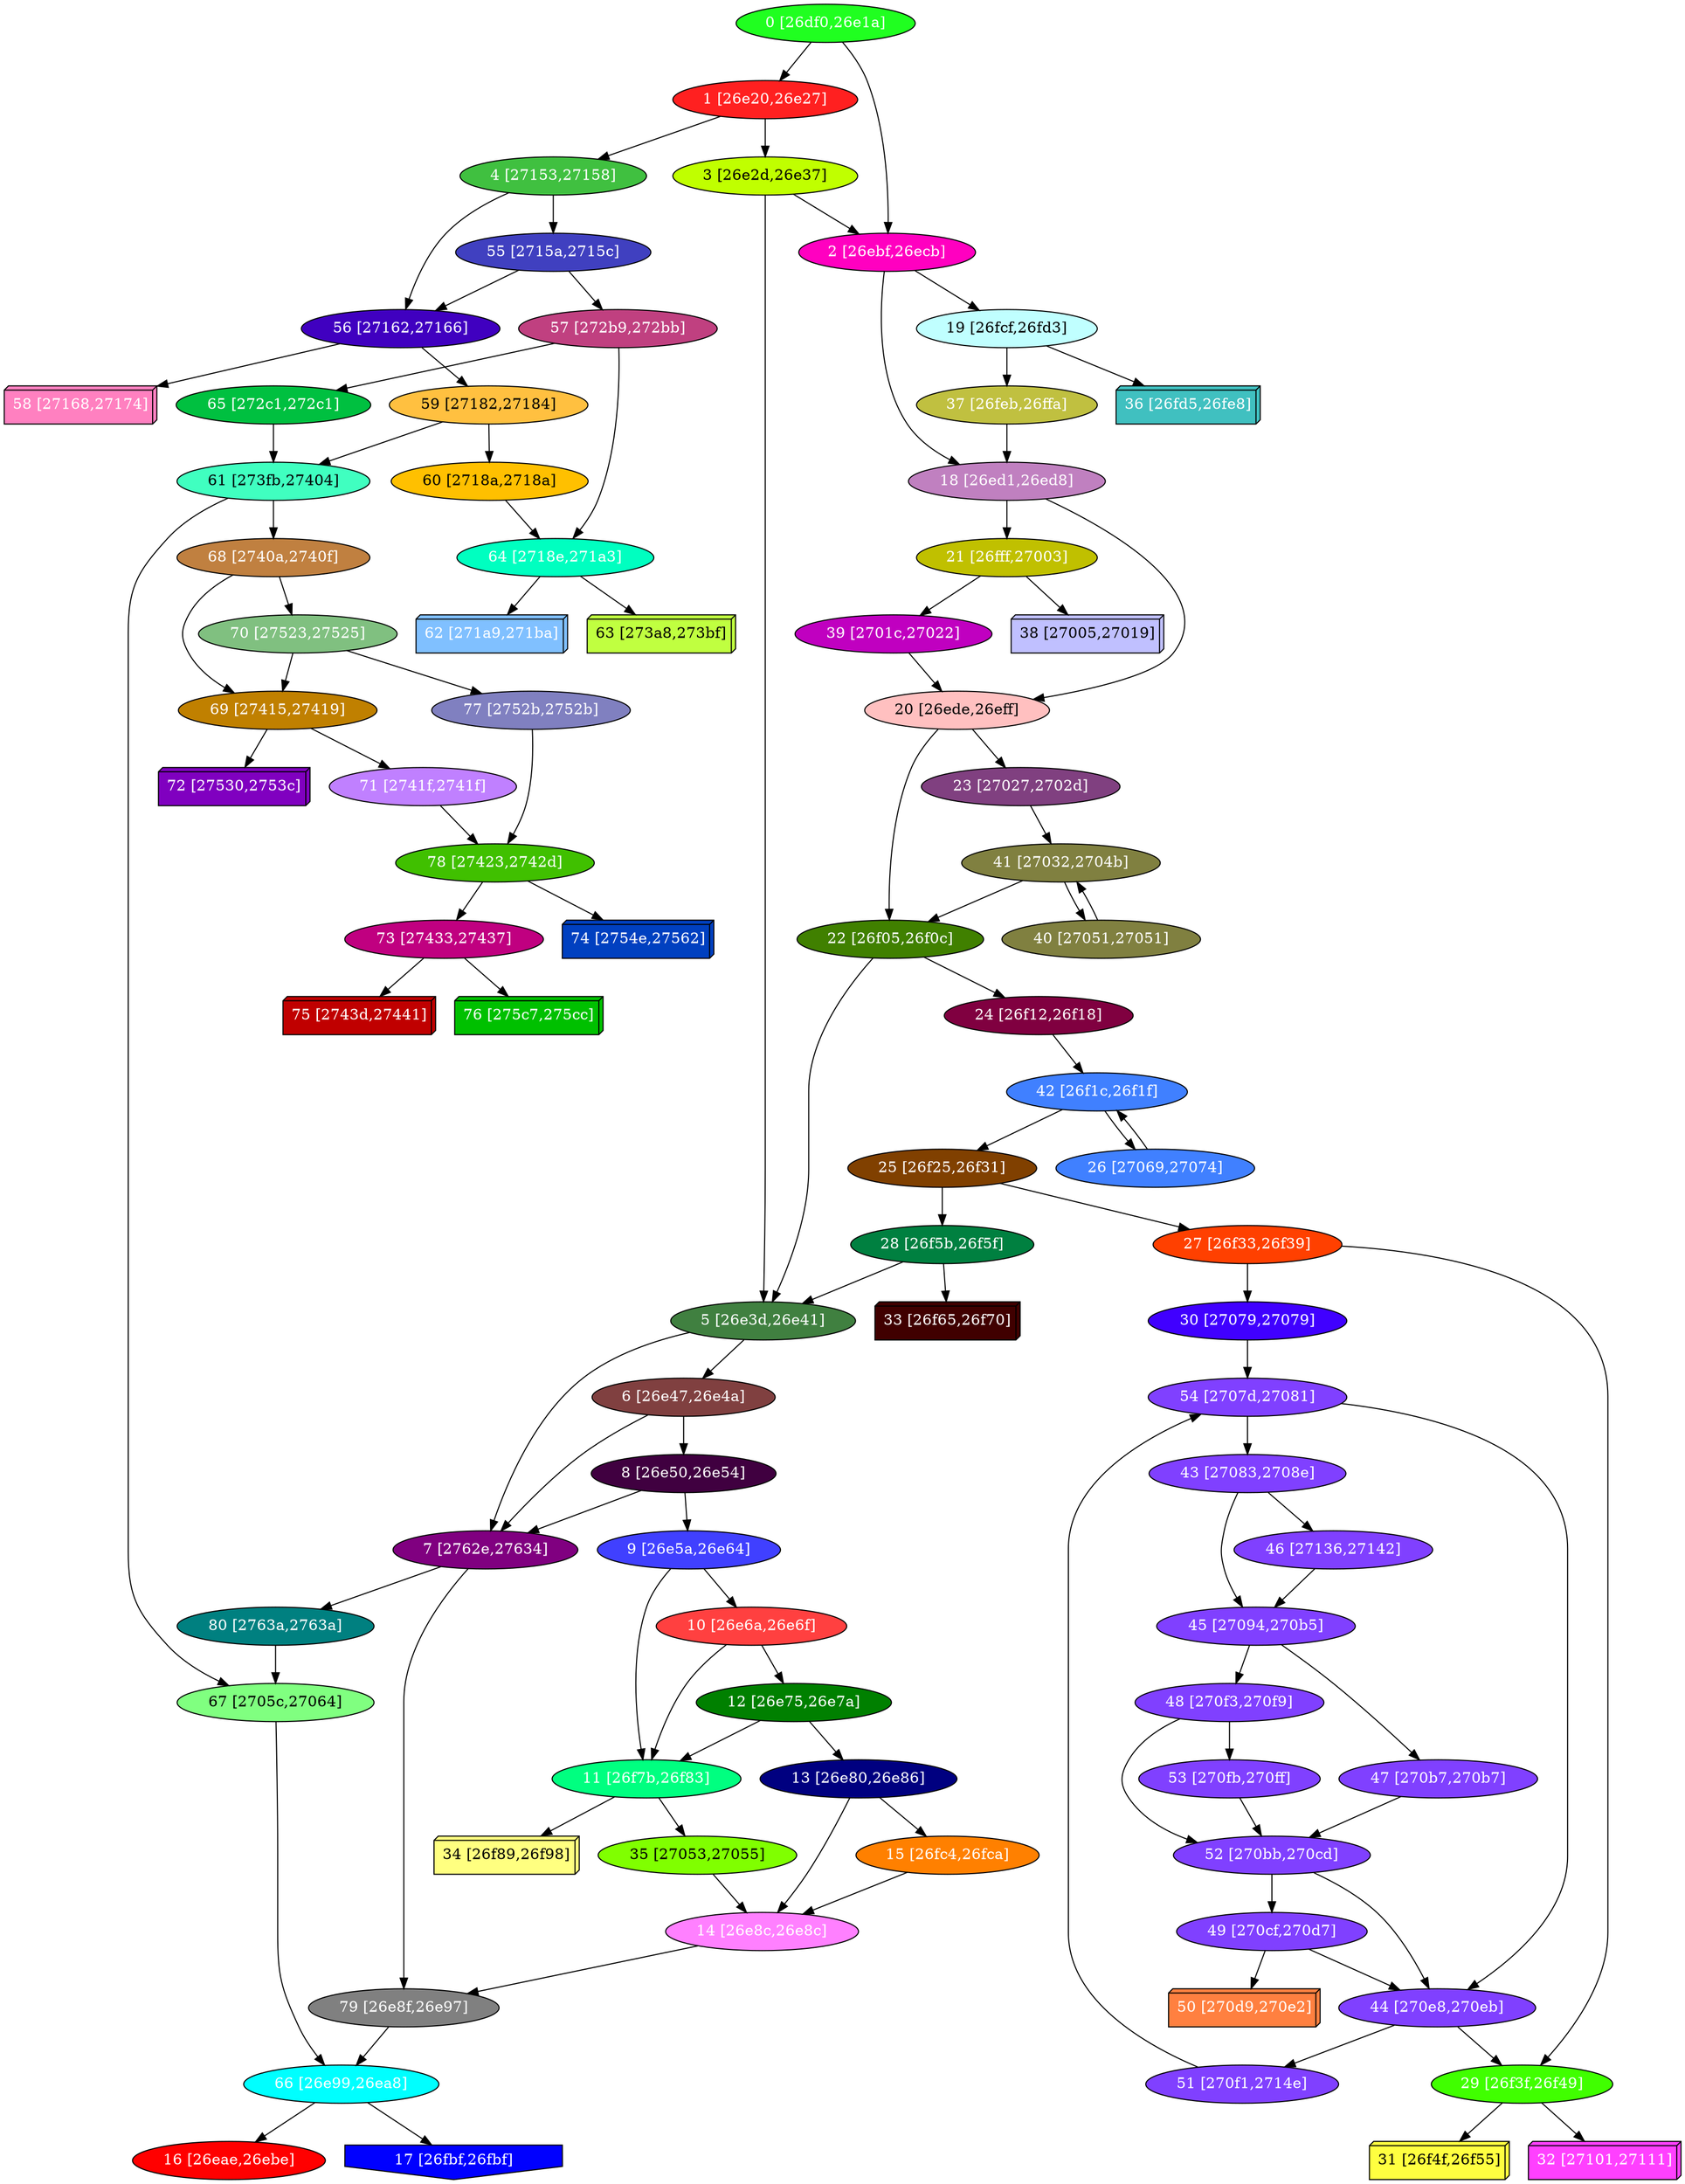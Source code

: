 diGraph libnss3{
	libnss3_0  [style=filled fillcolor="#20FF20" fontcolor="#ffffff" shape=oval label="0 [26df0,26e1a]"]
	libnss3_1  [style=filled fillcolor="#FF2020" fontcolor="#ffffff" shape=oval label="1 [26e20,26e27]"]
	libnss3_2  [style=filled fillcolor="#FF00C0" fontcolor="#ffffff" shape=oval label="2 [26ebf,26ecb]"]
	libnss3_3  [style=filled fillcolor="#C0FF00" fontcolor="#000000" shape=oval label="3 [26e2d,26e37]"]
	libnss3_4  [style=filled fillcolor="#40C040" fontcolor="#ffffff" shape=oval label="4 [27153,27158]"]
	libnss3_5  [style=filled fillcolor="#408040" fontcolor="#ffffff" shape=oval label="5 [26e3d,26e41]"]
	libnss3_6  [style=filled fillcolor="#804040" fontcolor="#ffffff" shape=oval label="6 [26e47,26e4a]"]
	libnss3_7  [style=filled fillcolor="#800080" fontcolor="#ffffff" shape=oval label="7 [2762e,27634]"]
	libnss3_8  [style=filled fillcolor="#400040" fontcolor="#ffffff" shape=oval label="8 [26e50,26e54]"]
	libnss3_9  [style=filled fillcolor="#4040FF" fontcolor="#ffffff" shape=oval label="9 [26e5a,26e64]"]
	libnss3_a  [style=filled fillcolor="#FF4040" fontcolor="#ffffff" shape=oval label="10 [26e6a,26e6f]"]
	libnss3_b  [style=filled fillcolor="#00FF80" fontcolor="#ffffff" shape=oval label="11 [26f7b,26f83]"]
	libnss3_c  [style=filled fillcolor="#008000" fontcolor="#ffffff" shape=oval label="12 [26e75,26e7a]"]
	libnss3_d  [style=filled fillcolor="#000080" fontcolor="#ffffff" shape=oval label="13 [26e80,26e86]"]
	libnss3_e  [style=filled fillcolor="#FF80FF" fontcolor="#ffffff" shape=oval label="14 [26e8c,26e8c]"]
	libnss3_f  [style=filled fillcolor="#FF8000" fontcolor="#ffffff" shape=oval label="15 [26fc4,26fca]"]
	libnss3_10  [style=filled fillcolor="#FF0000" fontcolor="#ffffff" shape=oval label="16 [26eae,26ebe]"]
	libnss3_11  [style=filled fillcolor="#0000FF" fontcolor="#ffffff" shape=invhouse label="17 [26fbf,26fbf]"]
	libnss3_12  [style=filled fillcolor="#C080C0" fontcolor="#ffffff" shape=oval label="18 [26ed1,26ed8]"]
	libnss3_13  [style=filled fillcolor="#C0FFFF" fontcolor="#000000" shape=oval label="19 [26fcf,26fd3]"]
	libnss3_14  [style=filled fillcolor="#FFC0C0" fontcolor="#000000" shape=oval label="20 [26ede,26eff]"]
	libnss3_15  [style=filled fillcolor="#C0C000" fontcolor="#ffffff" shape=oval label="21 [26fff,27003]"]
	libnss3_16  [style=filled fillcolor="#408000" fontcolor="#ffffff" shape=oval label="22 [26f05,26f0c]"]
	libnss3_17  [style=filled fillcolor="#804080" fontcolor="#ffffff" shape=oval label="23 [27027,2702d]"]
	libnss3_18  [style=filled fillcolor="#800040" fontcolor="#ffffff" shape=oval label="24 [26f12,26f18]"]
	libnss3_19  [style=filled fillcolor="#804000" fontcolor="#ffffff" shape=oval label="25 [26f25,26f31]"]
	libnss3_1a  [style=filled fillcolor="#4080FF" fontcolor="#ffffff" shape=oval label="26 [27069,27074]"]
	libnss3_1b  [style=filled fillcolor="#FF4000" fontcolor="#ffffff" shape=oval label="27 [26f33,26f39]"]
	libnss3_1c  [style=filled fillcolor="#008040" fontcolor="#ffffff" shape=oval label="28 [26f5b,26f5f]"]
	libnss3_1d  [style=filled fillcolor="#40FF00" fontcolor="#ffffff" shape=oval label="29 [26f3f,26f49]"]
	libnss3_1e  [style=filled fillcolor="#4000FF" fontcolor="#ffffff" shape=oval label="30 [27079,27079]"]
	libnss3_1f  [style=filled fillcolor="#FFFF40" fontcolor="#000000" shape=box3d label="31 [26f4f,26f55]"]
	libnss3_20  [style=filled fillcolor="#FF40FF" fontcolor="#ffffff" shape=box3d label="32 [27101,27111]"]
	libnss3_21  [style=filled fillcolor="#400000" fontcolor="#ffffff" shape=box3d label="33 [26f65,26f70]"]
	libnss3_22  [style=filled fillcolor="#FFFF80" fontcolor="#000000" shape=box3d label="34 [26f89,26f98]"]
	libnss3_23  [style=filled fillcolor="#80FF00" fontcolor="#000000" shape=oval label="35 [27053,27055]"]
	libnss3_24  [style=filled fillcolor="#40C0C0" fontcolor="#ffffff" shape=box3d label="36 [26fd5,26fe8]"]
	libnss3_25  [style=filled fillcolor="#C0C040" fontcolor="#ffffff" shape=oval label="37 [26feb,26ffa]"]
	libnss3_26  [style=filled fillcolor="#C0C0FF" fontcolor="#000000" shape=box3d label="38 [27005,27019]"]
	libnss3_27  [style=filled fillcolor="#C000C0" fontcolor="#ffffff" shape=oval label="39 [2701c,27022]"]
	libnss3_28  [style=filled fillcolor="#808040" fontcolor="#ffffff" shape=oval label="40 [27051,27051]"]
	libnss3_29  [style=filled fillcolor="#808040" fontcolor="#ffffff" shape=oval label="41 [27032,2704b]"]
	libnss3_2a  [style=filled fillcolor="#4080FF" fontcolor="#ffffff" shape=oval label="42 [26f1c,26f1f]"]
	libnss3_2b  [style=filled fillcolor="#8040FF" fontcolor="#ffffff" shape=oval label="43 [27083,2708e]"]
	libnss3_2c  [style=filled fillcolor="#8040FF" fontcolor="#ffffff" shape=oval label="44 [270e8,270eb]"]
	libnss3_2d  [style=filled fillcolor="#8040FF" fontcolor="#ffffff" shape=oval label="45 [27094,270b5]"]
	libnss3_2e  [style=filled fillcolor="#8040FF" fontcolor="#ffffff" shape=oval label="46 [27136,27142]"]
	libnss3_2f  [style=filled fillcolor="#8040FF" fontcolor="#ffffff" shape=oval label="47 [270b7,270b7]"]
	libnss3_30  [style=filled fillcolor="#8040FF" fontcolor="#ffffff" shape=oval label="48 [270f3,270f9]"]
	libnss3_31  [style=filled fillcolor="#8040FF" fontcolor="#ffffff" shape=oval label="49 [270cf,270d7]"]
	libnss3_32  [style=filled fillcolor="#FF8040" fontcolor="#ffffff" shape=box3d label="50 [270d9,270e2]"]
	libnss3_33  [style=filled fillcolor="#8040FF" fontcolor="#ffffff" shape=oval label="51 [270f1,2714e]"]
	libnss3_34  [style=filled fillcolor="#8040FF" fontcolor="#ffffff" shape=oval label="52 [270bb,270cd]"]
	libnss3_35  [style=filled fillcolor="#8040FF" fontcolor="#ffffff" shape=oval label="53 [270fb,270ff]"]
	libnss3_36  [style=filled fillcolor="#8040FF" fontcolor="#ffffff" shape=oval label="54 [2707d,27081]"]
	libnss3_37  [style=filled fillcolor="#4040C0" fontcolor="#ffffff" shape=oval label="55 [2715a,2715c]"]
	libnss3_38  [style=filled fillcolor="#4000C0" fontcolor="#ffffff" shape=oval label="56 [27162,27166]"]
	libnss3_39  [style=filled fillcolor="#C04080" fontcolor="#ffffff" shape=oval label="57 [272b9,272bb]"]
	libnss3_3a  [style=filled fillcolor="#FF80C0" fontcolor="#ffffff" shape=box3d label="58 [27168,27174]"]
	libnss3_3b  [style=filled fillcolor="#FFC040" fontcolor="#000000" shape=oval label="59 [27182,27184]"]
	libnss3_3c  [style=filled fillcolor="#FFC000" fontcolor="#000000" shape=oval label="60 [2718a,2718a]"]
	libnss3_3d  [style=filled fillcolor="#40FFC0" fontcolor="#000000" shape=oval label="61 [273fb,27404]"]
	libnss3_3e  [style=filled fillcolor="#80C0FF" fontcolor="#ffffff" shape=box3d label="62 [271a9,271ba]"]
	libnss3_3f  [style=filled fillcolor="#C0FF40" fontcolor="#000000" shape=box3d label="63 [273a8,273bf]"]
	libnss3_40  [style=filled fillcolor="#00FFC0" fontcolor="#ffffff" shape=oval label="64 [2718e,271a3]"]
	libnss3_41  [style=filled fillcolor="#00C040" fontcolor="#ffffff" shape=oval label="65 [272c1,272c1]"]
	libnss3_42  [style=filled fillcolor="#00FFFF" fontcolor="#ffffff" shape=oval label="66 [26e99,26ea8]"]
	libnss3_43  [style=filled fillcolor="#80FF80" fontcolor="#000000" shape=oval label="67 [2705c,27064]"]
	libnss3_44  [style=filled fillcolor="#C08040" fontcolor="#ffffff" shape=oval label="68 [2740a,2740f]"]
	libnss3_45  [style=filled fillcolor="#C08000" fontcolor="#ffffff" shape=oval label="69 [27415,27419]"]
	libnss3_46  [style=filled fillcolor="#80C080" fontcolor="#ffffff" shape=oval label="70 [27523,27525]"]
	libnss3_47  [style=filled fillcolor="#C080FF" fontcolor="#ffffff" shape=oval label="71 [2741f,2741f]"]
	libnss3_48  [style=filled fillcolor="#8000C0" fontcolor="#ffffff" shape=box3d label="72 [27530,2753c]"]
	libnss3_49  [style=filled fillcolor="#C00080" fontcolor="#ffffff" shape=oval label="73 [27433,27437]"]
	libnss3_4a  [style=filled fillcolor="#0040C0" fontcolor="#ffffff" shape=box3d label="74 [2754e,27562]"]
	libnss3_4b  [style=filled fillcolor="#C00000" fontcolor="#ffffff" shape=box3d label="75 [2743d,27441]"]
	libnss3_4c  [style=filled fillcolor="#00C000" fontcolor="#ffffff" shape=box3d label="76 [275c7,275cc]"]
	libnss3_4d  [style=filled fillcolor="#8080C0" fontcolor="#ffffff" shape=oval label="77 [2752b,2752b]"]
	libnss3_4e  [style=filled fillcolor="#40C000" fontcolor="#ffffff" shape=oval label="78 [27423,2742d]"]
	libnss3_4f  [style=filled fillcolor="#808080" fontcolor="#ffffff" shape=oval label="79 [26e8f,26e97]"]
	libnss3_50  [style=filled fillcolor="#008080" fontcolor="#ffffff" shape=oval label="80 [2763a,2763a]"]

	libnss3_0 -> libnss3_1
	libnss3_0 -> libnss3_2
	libnss3_1 -> libnss3_3
	libnss3_1 -> libnss3_4
	libnss3_2 -> libnss3_12
	libnss3_2 -> libnss3_13
	libnss3_3 -> libnss3_2
	libnss3_3 -> libnss3_5
	libnss3_4 -> libnss3_37
	libnss3_4 -> libnss3_38
	libnss3_5 -> libnss3_6
	libnss3_5 -> libnss3_7
	libnss3_6 -> libnss3_7
	libnss3_6 -> libnss3_8
	libnss3_7 -> libnss3_4f
	libnss3_7 -> libnss3_50
	libnss3_8 -> libnss3_7
	libnss3_8 -> libnss3_9
	libnss3_9 -> libnss3_a
	libnss3_9 -> libnss3_b
	libnss3_a -> libnss3_b
	libnss3_a -> libnss3_c
	libnss3_b -> libnss3_22
	libnss3_b -> libnss3_23
	libnss3_c -> libnss3_b
	libnss3_c -> libnss3_d
	libnss3_d -> libnss3_e
	libnss3_d -> libnss3_f
	libnss3_e -> libnss3_4f
	libnss3_f -> libnss3_e
	libnss3_12 -> libnss3_14
	libnss3_12 -> libnss3_15
	libnss3_13 -> libnss3_24
	libnss3_13 -> libnss3_25
	libnss3_14 -> libnss3_16
	libnss3_14 -> libnss3_17
	libnss3_15 -> libnss3_26
	libnss3_15 -> libnss3_27
	libnss3_16 -> libnss3_5
	libnss3_16 -> libnss3_18
	libnss3_17 -> libnss3_29
	libnss3_18 -> libnss3_2a
	libnss3_19 -> libnss3_1b
	libnss3_19 -> libnss3_1c
	libnss3_1a -> libnss3_2a
	libnss3_1b -> libnss3_1d
	libnss3_1b -> libnss3_1e
	libnss3_1c -> libnss3_5
	libnss3_1c -> libnss3_21
	libnss3_1d -> libnss3_1f
	libnss3_1d -> libnss3_20
	libnss3_1e -> libnss3_36
	libnss3_23 -> libnss3_e
	libnss3_25 -> libnss3_12
	libnss3_27 -> libnss3_14
	libnss3_28 -> libnss3_29
	libnss3_29 -> libnss3_16
	libnss3_29 -> libnss3_28
	libnss3_2a -> libnss3_19
	libnss3_2a -> libnss3_1a
	libnss3_2b -> libnss3_2d
	libnss3_2b -> libnss3_2e
	libnss3_2c -> libnss3_1d
	libnss3_2c -> libnss3_33
	libnss3_2d -> libnss3_2f
	libnss3_2d -> libnss3_30
	libnss3_2e -> libnss3_2d
	libnss3_2f -> libnss3_34
	libnss3_30 -> libnss3_34
	libnss3_30 -> libnss3_35
	libnss3_31 -> libnss3_2c
	libnss3_31 -> libnss3_32
	libnss3_33 -> libnss3_36
	libnss3_34 -> libnss3_2c
	libnss3_34 -> libnss3_31
	libnss3_35 -> libnss3_34
	libnss3_36 -> libnss3_2b
	libnss3_36 -> libnss3_2c
	libnss3_37 -> libnss3_38
	libnss3_37 -> libnss3_39
	libnss3_38 -> libnss3_3a
	libnss3_38 -> libnss3_3b
	libnss3_39 -> libnss3_40
	libnss3_39 -> libnss3_41
	libnss3_3b -> libnss3_3c
	libnss3_3b -> libnss3_3d
	libnss3_3c -> libnss3_40
	libnss3_3d -> libnss3_43
	libnss3_3d -> libnss3_44
	libnss3_40 -> libnss3_3e
	libnss3_40 -> libnss3_3f
	libnss3_41 -> libnss3_3d
	libnss3_42 -> libnss3_10
	libnss3_42 -> libnss3_11
	libnss3_43 -> libnss3_42
	libnss3_44 -> libnss3_45
	libnss3_44 -> libnss3_46
	libnss3_45 -> libnss3_47
	libnss3_45 -> libnss3_48
	libnss3_46 -> libnss3_45
	libnss3_46 -> libnss3_4d
	libnss3_47 -> libnss3_4e
	libnss3_49 -> libnss3_4b
	libnss3_49 -> libnss3_4c
	libnss3_4d -> libnss3_4e
	libnss3_4e -> libnss3_49
	libnss3_4e -> libnss3_4a
	libnss3_4f -> libnss3_42
	libnss3_50 -> libnss3_43
}